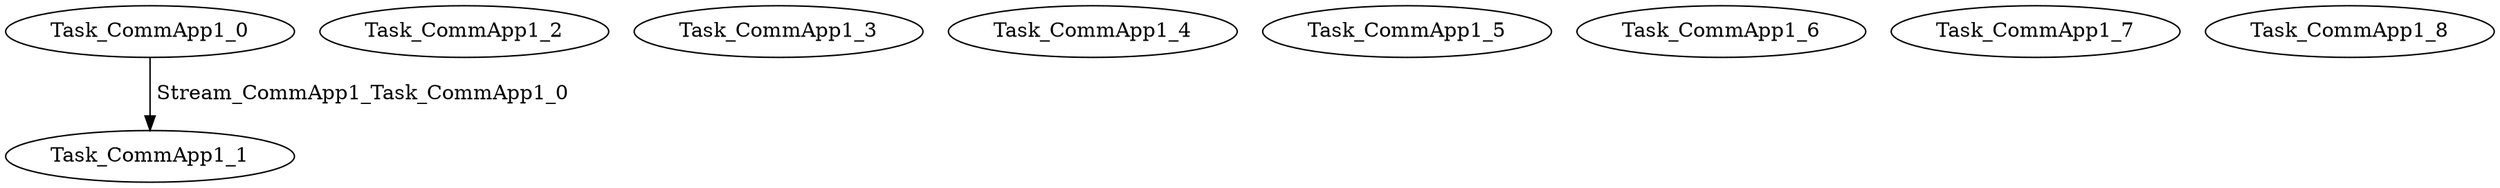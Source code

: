 // CommApp1
digraph {
	Task_CommApp1_0
	Task_CommApp1_1
	Task_CommApp1_2
	Task_CommApp1_3
	Task_CommApp1_4
	Task_CommApp1_5
	Task_CommApp1_6
	Task_CommApp1_7
	Task_CommApp1_8
	Task_CommApp1_0 -> Task_CommApp1_1 [label=" Stream_CommApp1_Task_CommApp1_0"]
}

